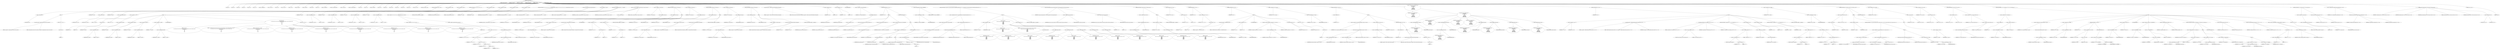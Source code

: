digraph hostapd_notif_assoc {  
"1000131" [label = "(METHOD,hostapd_notif_assoc)" ]
"1000132" [label = "(PARAM,hostapd_data *hapd)" ]
"1000133" [label = "(PARAM,const u8 *addr)" ]
"1000134" [label = "(PARAM,const u8 *req_ies)" ]
"1000135" [label = "(PARAM,size_t req_ies_len)" ]
"1000136" [label = "(PARAM,int reassoc)" ]
"1000137" [label = "(BLOCK,,)" ]
"1000138" [label = "(LOCAL,v5: int)" ]
"1000139" [label = "(LOCAL,v6: int)" ]
"1000140" [label = "(LOCAL,v8: int)" ]
"1000141" [label = "(LOCAL,v9: int)" ]
"1000142" [label = "(LOCAL,v10: int)" ]
"1000143" [label = "(LOCAL,v11: int)" ]
"1000144" [label = "(LOCAL,v12: hostapd_data *)" ]
"1000145" [label = "(LOCAL,v13: const u8 *)" ]
"1000146" [label = "(LOCAL,v14: int)" ]
"1000147" [label = "(LOCAL,v16: const u8 *)" ]
"1000148" [label = "(LOCAL,v17: size_t)" ]
"1000149" [label = "(LOCAL,v18: sta_info *)" ]
"1000150" [label = "(LOCAL,v19: sta_info *)" ]
"1000151" [label = "(LOCAL,v20: bool)" ]
"1000152" [label = "(LOCAL,v21: int)" ]
"1000153" [label = "(LOCAL,v22: unsigned int)" ]
"1000154" [label = "(LOCAL,v23: wpa_state_machine *)" ]
"1000155" [label = "(LOCAL,v24: wpa_event)" ]
"1000156" [label = "(LOCAL,v25: wpa_state_machine *)" ]
"1000157" [label = "(LOCAL,v26: int)" ]
"1000158" [label = "(LOCAL,v27: int)" ]
"1000159" [label = "(LOCAL,v28: _DWORD *)" ]
"1000160" [label = "(LOCAL,v29: u32)" ]
"1000161" [label = "(LOCAL,v30: int)" ]
"1000162" [label = "(LOCAL,v31: bool)" ]
"1000163" [label = "(LOCAL,v32: int)" ]
"1000164" [label = "(LOCAL,v33: u32)" ]
"1000165" [label = "(LOCAL,v34: u8 *)" ]
"1000166" [label = "(LOCAL,eid: u8 [ 1064 ])" ]
"1000167" [label = "(LOCAL,elems: ieee802_11_elems)" ]
"1000168" [label = "(CONTROL_STRUCTURE,if ( !addr ),if ( !addr ))" ]
"1000169" [label = "(<operator>.logicalNot,!addr)" ]
"1000170" [label = "(IDENTIFIER,addr,!addr)" ]
"1000171" [label = "(BLOCK,,)" ]
"1000172" [label = "(wpa_printf,wpa_printf(2, \"hostapd_notif_assoc: Skip event with no address\"))" ]
"1000173" [label = "(LITERAL,2,wpa_printf(2, \"hostapd_notif_assoc: Skip event with no address\"))" ]
"1000174" [label = "(LITERAL,\"hostapd_notif_assoc: Skip event with no address\",wpa_printf(2, \"hostapd_notif_assoc: Skip event with no address\"))" ]
"1000175" [label = "(RETURN,return -1;,return -1;)" ]
"1000176" [label = "(<operator>.minus,-1)" ]
"1000177" [label = "(LITERAL,1,-1)" ]
"1000178" [label = "(<operator>.assignment,v5 = *addr)" ]
"1000179" [label = "(IDENTIFIER,v5,v5 = *addr)" ]
"1000180" [label = "(<operator>.indirection,*addr)" ]
"1000181" [label = "(IDENTIFIER,addr,v5 = *addr)" ]
"1000182" [label = "(<operator>.assignment,v6 = addr[1])" ]
"1000183" [label = "(IDENTIFIER,v6,v6 = addr[1])" ]
"1000184" [label = "(<operator>.indirectIndexAccess,addr[1])" ]
"1000185" [label = "(IDENTIFIER,addr,v6 = addr[1])" ]
"1000186" [label = "(LITERAL,1,v6 = addr[1])" ]
"1000187" [label = "(CONTROL_STRUCTURE,if ( (v5 & 1) != 0 ),if ( (v5 & 1) != 0 ))" ]
"1000188" [label = "(<operator>.notEquals,(v5 & 1) != 0)" ]
"1000189" [label = "(<operator>.and,v5 & 1)" ]
"1000190" [label = "(IDENTIFIER,v5,v5 & 1)" ]
"1000191" [label = "(LITERAL,1,v5 & 1)" ]
"1000192" [label = "(LITERAL,0,(v5 & 1) != 0)" ]
"1000193" [label = "(BLOCK,,)" ]
"1000194" [label = "(<operator>.assignment,v8 = addr[2])" ]
"1000195" [label = "(IDENTIFIER,v8,v8 = addr[2])" ]
"1000196" [label = "(<operator>.indirectIndexAccess,addr[2])" ]
"1000197" [label = "(IDENTIFIER,addr,v8 = addr[2])" ]
"1000198" [label = "(LITERAL,2,v8 = addr[2])" ]
"1000199" [label = "(<operator>.assignment,v9 = addr[3])" ]
"1000200" [label = "(IDENTIFIER,v9,v9 = addr[3])" ]
"1000201" [label = "(<operator>.indirectIndexAccess,addr[3])" ]
"1000202" [label = "(IDENTIFIER,addr,v9 = addr[3])" ]
"1000203" [label = "(LITERAL,3,v9 = addr[3])" ]
"1000204" [label = "(<operator>.assignment,v10 = addr[4])" ]
"1000205" [label = "(IDENTIFIER,v10,v10 = addr[4])" ]
"1000206" [label = "(<operator>.indirectIndexAccess,addr[4])" ]
"1000207" [label = "(IDENTIFIER,addr,v10 = addr[4])" ]
"1000208" [label = "(LITERAL,4,v10 = addr[4])" ]
"1000209" [label = "(<operator>.assignment,v11 = addr[5])" ]
"1000210" [label = "(IDENTIFIER,v11,v11 = addr[5])" ]
"1000211" [label = "(<operator>.indirectIndexAccess,addr[5])" ]
"1000212" [label = "(IDENTIFIER,addr,v11 = addr[5])" ]
"1000213" [label = "(LITERAL,5,v11 = addr[5])" ]
"1000214" [label = "(JUMP_TARGET,LABEL_9)" ]
"1000215" [label = "(wpa_printf,wpa_printf(\n      2,\n      \"%s: Invalid SA=%02x:%02x:%02x:%02x:%02x:%02x in received indication - ignore this indication silently\",\n      \"hostapd_notif_assoc\",\n      v5,\n      v6,\n      v8,\n      v9,\n      v10,\n      v11))" ]
"1000216" [label = "(LITERAL,2,wpa_printf(\n      2,\n      \"%s: Invalid SA=%02x:%02x:%02x:%02x:%02x:%02x in received indication - ignore this indication silently\",\n      \"hostapd_notif_assoc\",\n      v5,\n      v6,\n      v8,\n      v9,\n      v10,\n      v11))" ]
"1000217" [label = "(LITERAL,\"%s: Invalid SA=%02x:%02x:%02x:%02x:%02x:%02x in received indication - ignore this indication silently\",wpa_printf(\n      2,\n      \"%s: Invalid SA=%02x:%02x:%02x:%02x:%02x:%02x in received indication - ignore this indication silently\",\n      \"hostapd_notif_assoc\",\n      v5,\n      v6,\n      v8,\n      v9,\n      v10,\n      v11))" ]
"1000218" [label = "(LITERAL,\"hostapd_notif_assoc\",wpa_printf(\n      2,\n      \"%s: Invalid SA=%02x:%02x:%02x:%02x:%02x:%02x in received indication - ignore this indication silently\",\n      \"hostapd_notif_assoc\",\n      v5,\n      v6,\n      v8,\n      v9,\n      v10,\n      v11))" ]
"1000219" [label = "(IDENTIFIER,v5,wpa_printf(\n      2,\n      \"%s: Invalid SA=%02x:%02x:%02x:%02x:%02x:%02x in received indication - ignore this indication silently\",\n      \"hostapd_notif_assoc\",\n      v5,\n      v6,\n      v8,\n      v9,\n      v10,\n      v11))" ]
"1000220" [label = "(IDENTIFIER,v6,wpa_printf(\n      2,\n      \"%s: Invalid SA=%02x:%02x:%02x:%02x:%02x:%02x in received indication - ignore this indication silently\",\n      \"hostapd_notif_assoc\",\n      v5,\n      v6,\n      v8,\n      v9,\n      v10,\n      v11))" ]
"1000221" [label = "(IDENTIFIER,v8,wpa_printf(\n      2,\n      \"%s: Invalid SA=%02x:%02x:%02x:%02x:%02x:%02x in received indication - ignore this indication silently\",\n      \"hostapd_notif_assoc\",\n      v5,\n      v6,\n      v8,\n      v9,\n      v10,\n      v11))" ]
"1000222" [label = "(IDENTIFIER,v9,wpa_printf(\n      2,\n      \"%s: Invalid SA=%02x:%02x:%02x:%02x:%02x:%02x in received indication - ignore this indication silently\",\n      \"hostapd_notif_assoc\",\n      v5,\n      v6,\n      v8,\n      v9,\n      v10,\n      v11))" ]
"1000223" [label = "(IDENTIFIER,v10,wpa_printf(\n      2,\n      \"%s: Invalid SA=%02x:%02x:%02x:%02x:%02x:%02x in received indication - ignore this indication silently\",\n      \"hostapd_notif_assoc\",\n      v5,\n      v6,\n      v8,\n      v9,\n      v10,\n      v11))" ]
"1000224" [label = "(IDENTIFIER,v11,wpa_printf(\n      2,\n      \"%s: Invalid SA=%02x:%02x:%02x:%02x:%02x:%02x in received indication - ignore this indication silently\",\n      \"hostapd_notif_assoc\",\n      v5,\n      v6,\n      v8,\n      v9,\n      v10,\n      v11))" ]
"1000225" [label = "(RETURN,return 0;,return 0;)" ]
"1000226" [label = "(LITERAL,0,return 0;)" ]
"1000227" [label = "(<operator>.assignment,v8 = addr[2])" ]
"1000228" [label = "(IDENTIFIER,v8,v8 = addr[2])" ]
"1000229" [label = "(<operator>.indirectIndexAccess,addr[2])" ]
"1000230" [label = "(IDENTIFIER,addr,v8 = addr[2])" ]
"1000231" [label = "(LITERAL,2,v8 = addr[2])" ]
"1000232" [label = "(<operator>.assignment,v9 = addr[3])" ]
"1000233" [label = "(IDENTIFIER,v9,v9 = addr[3])" ]
"1000234" [label = "(<operator>.indirectIndexAccess,addr[3])" ]
"1000235" [label = "(IDENTIFIER,addr,v9 = addr[3])" ]
"1000236" [label = "(LITERAL,3,v9 = addr[3])" ]
"1000237" [label = "(<operator>.assignment,v10 = addr[4])" ]
"1000238" [label = "(IDENTIFIER,v10,v10 = addr[4])" ]
"1000239" [label = "(<operator>.indirectIndexAccess,addr[4])" ]
"1000240" [label = "(IDENTIFIER,addr,v10 = addr[4])" ]
"1000241" [label = "(LITERAL,4,v10 = addr[4])" ]
"1000242" [label = "(<operator>.assignment,v11 = addr[5])" ]
"1000243" [label = "(IDENTIFIER,v11,v11 = addr[5])" ]
"1000244" [label = "(<operator>.indirectIndexAccess,addr[5])" ]
"1000245" [label = "(IDENTIFIER,addr,v11 = addr[5])" ]
"1000246" [label = "(LITERAL,5,v11 = addr[5])" ]
"1000247" [label = "(CONTROL_STRUCTURE,if ( !(v6 | v5 | v8 | v9 | v10 | v11) || !memcmp(addr, hapd->own_addr, 6u) ),if ( !(v6 | v5 | v8 | v9 | v10 | v11) || !memcmp(addr, hapd->own_addr, 6u) ))" ]
"1000248" [label = "(<operator>.logicalOr,!(v6 | v5 | v8 | v9 | v10 | v11) || !memcmp(addr, hapd->own_addr, 6u))" ]
"1000249" [label = "(<operator>.logicalNot,!(v6 | v5 | v8 | v9 | v10 | v11))" ]
"1000250" [label = "(<operator>.or,v6 | v5 | v8 | v9 | v10 | v11)" ]
"1000251" [label = "(IDENTIFIER,v6,v6 | v5 | v8 | v9 | v10 | v11)" ]
"1000252" [label = "(<operator>.or,v5 | v8 | v9 | v10 | v11)" ]
"1000253" [label = "(IDENTIFIER,v5,v5 | v8 | v9 | v10 | v11)" ]
"1000254" [label = "(<operator>.or,v8 | v9 | v10 | v11)" ]
"1000255" [label = "(IDENTIFIER,v8,v8 | v9 | v10 | v11)" ]
"1000256" [label = "(<operator>.or,v9 | v10 | v11)" ]
"1000257" [label = "(IDENTIFIER,v9,v9 | v10 | v11)" ]
"1000258" [label = "(<operator>.or,v10 | v11)" ]
"1000259" [label = "(IDENTIFIER,v10,v10 | v11)" ]
"1000260" [label = "(IDENTIFIER,v11,v10 | v11)" ]
"1000261" [label = "(<operator>.logicalNot,!memcmp(addr, hapd->own_addr, 6u))" ]
"1000262" [label = "(memcmp,memcmp(addr, hapd->own_addr, 6u))" ]
"1000263" [label = "(IDENTIFIER,addr,memcmp(addr, hapd->own_addr, 6u))" ]
"1000264" [label = "(<operator>.indirectFieldAccess,hapd->own_addr)" ]
"1000265" [label = "(IDENTIFIER,hapd,memcmp(addr, hapd->own_addr, 6u))" ]
"1000266" [label = "(FIELD_IDENTIFIER,own_addr,own_addr)" ]
"1000267" [label = "(LITERAL,6u,memcmp(addr, hapd->own_addr, 6u))" ]
"1000268" [label = "(CONTROL_STRUCTURE,goto LABEL_9;,goto LABEL_9;)" ]
"1000269" [label = "(random_add_randomness,random_add_randomness(addr, 6u))" ]
"1000270" [label = "(IDENTIFIER,addr,random_add_randomness(addr, 6u))" ]
"1000271" [label = "(LITERAL,6u,random_add_randomness(addr, 6u))" ]
"1000272" [label = "(<operator>.assignment,v12 = hapd)" ]
"1000273" [label = "(IDENTIFIER,v12,v12 = hapd)" ]
"1000274" [label = "(IDENTIFIER,hapd,v12 = hapd)" ]
"1000275" [label = "(hostapd_logger,hostapd_logger(hapd, addr, 1u, 2, \"associated\"))" ]
"1000276" [label = "(IDENTIFIER,hapd,hostapd_logger(hapd, addr, 1u, 2, \"associated\"))" ]
"1000277" [label = "(IDENTIFIER,addr,hostapd_logger(hapd, addr, 1u, 2, \"associated\"))" ]
"1000278" [label = "(LITERAL,1u,hostapd_logger(hapd, addr, 1u, 2, \"associated\"))" ]
"1000279" [label = "(LITERAL,2,hostapd_logger(hapd, addr, 1u, 2, \"associated\"))" ]
"1000280" [label = "(LITERAL,\"associated\",hostapd_logger(hapd, addr, 1u, 2, \"associated\"))" ]
"1000281" [label = "(ieee802_11_parse_elems,ieee802_11_parse_elems(req_ies, req_ies_len, &elems, 0))" ]
"1000282" [label = "(IDENTIFIER,req_ies,ieee802_11_parse_elems(req_ies, req_ies_len, &elems, 0))" ]
"1000283" [label = "(IDENTIFIER,req_ies_len,ieee802_11_parse_elems(req_ies, req_ies_len, &elems, 0))" ]
"1000284" [label = "(<operator>.addressOf,&elems)" ]
"1000285" [label = "(IDENTIFIER,elems,ieee802_11_parse_elems(req_ies, req_ies_len, &elems, 0))" ]
"1000286" [label = "(LITERAL,0,ieee802_11_parse_elems(req_ies, req_ies_len, &elems, 0))" ]
"1000287" [label = "(<operator>.assignment,v13 = elems.wps_ie)" ]
"1000288" [label = "(IDENTIFIER,v13,v13 = elems.wps_ie)" ]
"1000289" [label = "(<operator>.fieldAccess,elems.wps_ie)" ]
"1000290" [label = "(IDENTIFIER,elems,v13 = elems.wps_ie)" ]
"1000291" [label = "(FIELD_IDENTIFIER,wps_ie,wps_ie)" ]
"1000292" [label = "(CONTROL_STRUCTURE,if ( elems.wps_ie ),if ( elems.wps_ie ))" ]
"1000293" [label = "(<operator>.fieldAccess,elems.wps_ie)" ]
"1000294" [label = "(IDENTIFIER,elems,if ( elems.wps_ie ))" ]
"1000295" [label = "(FIELD_IDENTIFIER,wps_ie,wps_ie)" ]
"1000296" [label = "(BLOCK,,)" ]
"1000297" [label = "(<operator>.assignment,v14 = elems.wps_ie_len)" ]
"1000298" [label = "(IDENTIFIER,v14,v14 = elems.wps_ie_len)" ]
"1000299" [label = "(<operator>.fieldAccess,elems.wps_ie_len)" ]
"1000300" [label = "(IDENTIFIER,elems,v14 = elems.wps_ie_len)" ]
"1000301" [label = "(FIELD_IDENTIFIER,wps_ie_len,wps_ie_len)" ]
"1000302" [label = "(wpa_printf,wpa_printf(2, \"STA included WPS IE in (Re)AssocReq\"))" ]
"1000303" [label = "(LITERAL,2,wpa_printf(2, \"STA included WPS IE in (Re)AssocReq\"))" ]
"1000304" [label = "(LITERAL,\"STA included WPS IE in (Re)AssocReq\",wpa_printf(2, \"STA included WPS IE in (Re)AssocReq\"))" ]
"1000305" [label = "(JUMP_TARGET,LABEL_14)" ]
"1000306" [label = "(<operator>.assignment,v16 = v13 - 2)" ]
"1000307" [label = "(IDENTIFIER,v16,v16 = v13 - 2)" ]
"1000308" [label = "(<operator>.subtraction,v13 - 2)" ]
"1000309" [label = "(IDENTIFIER,v13,v13 - 2)" ]
"1000310" [label = "(LITERAL,2,v13 - 2)" ]
"1000311" [label = "(<operator>.assignment,v17 = v14 + 2)" ]
"1000312" [label = "(IDENTIFIER,v17,v17 = v14 + 2)" ]
"1000313" [label = "(<operator>.addition,v14 + 2)" ]
"1000314" [label = "(IDENTIFIER,v14,v14 + 2)" ]
"1000315" [label = "(LITERAL,2,v14 + 2)" ]
"1000316" [label = "(CONTROL_STRUCTURE,goto LABEL_15;,goto LABEL_15;)" ]
"1000317" [label = "(<operator>.assignment,v13 = elems.rsn_ie)" ]
"1000318" [label = "(IDENTIFIER,v13,v13 = elems.rsn_ie)" ]
"1000319" [label = "(<operator>.fieldAccess,elems.rsn_ie)" ]
"1000320" [label = "(IDENTIFIER,elems,v13 = elems.rsn_ie)" ]
"1000321" [label = "(FIELD_IDENTIFIER,rsn_ie,rsn_ie)" ]
"1000322" [label = "(CONTROL_STRUCTURE,if ( elems.rsn_ie ),if ( elems.rsn_ie ))" ]
"1000323" [label = "(<operator>.fieldAccess,elems.rsn_ie)" ]
"1000324" [label = "(IDENTIFIER,elems,if ( elems.rsn_ie ))" ]
"1000325" [label = "(FIELD_IDENTIFIER,rsn_ie,rsn_ie)" ]
"1000326" [label = "(BLOCK,,)" ]
"1000327" [label = "(<operator>.assignment,v14 = elems.rsn_ie_len)" ]
"1000328" [label = "(IDENTIFIER,v14,v14 = elems.rsn_ie_len)" ]
"1000329" [label = "(<operator>.fieldAccess,elems.rsn_ie_len)" ]
"1000330" [label = "(IDENTIFIER,elems,v14 = elems.rsn_ie_len)" ]
"1000331" [label = "(FIELD_IDENTIFIER,rsn_ie_len,rsn_ie_len)" ]
"1000332" [label = "(wpa_printf,wpa_printf(2, \"STA included RSN IE in (Re)AssocReq\"))" ]
"1000333" [label = "(LITERAL,2,wpa_printf(2, \"STA included RSN IE in (Re)AssocReq\"))" ]
"1000334" [label = "(LITERAL,\"STA included RSN IE in (Re)AssocReq\",wpa_printf(2, \"STA included RSN IE in (Re)AssocReq\"))" ]
"1000335" [label = "(CONTROL_STRUCTURE,goto LABEL_14;,goto LABEL_14;)" ]
"1000336" [label = "(<operator>.assignment,v13 = elems.wpa_ie)" ]
"1000337" [label = "(IDENTIFIER,v13,v13 = elems.wpa_ie)" ]
"1000338" [label = "(<operator>.fieldAccess,elems.wpa_ie)" ]
"1000339" [label = "(IDENTIFIER,elems,v13 = elems.wpa_ie)" ]
"1000340" [label = "(FIELD_IDENTIFIER,wpa_ie,wpa_ie)" ]
"1000341" [label = "(CONTROL_STRUCTURE,if ( elems.wpa_ie ),if ( elems.wpa_ie ))" ]
"1000342" [label = "(<operator>.fieldAccess,elems.wpa_ie)" ]
"1000343" [label = "(IDENTIFIER,elems,if ( elems.wpa_ie ))" ]
"1000344" [label = "(FIELD_IDENTIFIER,wpa_ie,wpa_ie)" ]
"1000345" [label = "(BLOCK,,)" ]
"1000346" [label = "(<operator>.assignment,v14 = elems.wpa_ie_len)" ]
"1000347" [label = "(IDENTIFIER,v14,v14 = elems.wpa_ie_len)" ]
"1000348" [label = "(<operator>.fieldAccess,elems.wpa_ie_len)" ]
"1000349" [label = "(IDENTIFIER,elems,v14 = elems.wpa_ie_len)" ]
"1000350" [label = "(FIELD_IDENTIFIER,wpa_ie_len,wpa_ie_len)" ]
"1000351" [label = "(wpa_printf,wpa_printf(2, \"STA included WPA IE in (Re)AssocReq\"))" ]
"1000352" [label = "(LITERAL,2,wpa_printf(2, \"STA included WPA IE in (Re)AssocReq\"))" ]
"1000353" [label = "(LITERAL,\"STA included WPA IE in (Re)AssocReq\",wpa_printf(2, \"STA included WPA IE in (Re)AssocReq\"))" ]
"1000354" [label = "(CONTROL_STRUCTURE,goto LABEL_14;,goto LABEL_14;)" ]
"1000355" [label = "(wpa_printf,wpa_printf(2, \"STA did not include WPS/RSN/WPA IE in (Re)AssocReq\"))" ]
"1000356" [label = "(LITERAL,2,wpa_printf(2, \"STA did not include WPS/RSN/WPA IE in (Re)AssocReq\"))" ]
"1000357" [label = "(LITERAL,\"STA did not include WPS/RSN/WPA IE in (Re)AssocReq\",wpa_printf(2, \"STA did not include WPS/RSN/WPA IE in (Re)AssocReq\"))" ]
"1000358" [label = "(<operator>.assignment,v16 = 0)" ]
"1000359" [label = "(IDENTIFIER,v16,v16 = 0)" ]
"1000360" [label = "(LITERAL,0,v16 = 0)" ]
"1000361" [label = "(<operator>.assignment,v17 = 0)" ]
"1000362" [label = "(IDENTIFIER,v17,v17 = 0)" ]
"1000363" [label = "(LITERAL,0,v17 = 0)" ]
"1000364" [label = "(JUMP_TARGET,LABEL_15)" ]
"1000365" [label = "(<operator>.assignment,v18 = ap_get_sta(hapd, addr))" ]
"1000366" [label = "(IDENTIFIER,v18,v18 = ap_get_sta(hapd, addr))" ]
"1000367" [label = "(ap_get_sta,ap_get_sta(hapd, addr))" ]
"1000368" [label = "(IDENTIFIER,hapd,ap_get_sta(hapd, addr))" ]
"1000369" [label = "(IDENTIFIER,addr,ap_get_sta(hapd, addr))" ]
"1000370" [label = "(CONTROL_STRUCTURE,if ( v18 ),if ( v18 ))" ]
"1000371" [label = "(IDENTIFIER,v18,if ( v18 ))" ]
"1000372" [label = "(BLOCK,,)" ]
"1000373" [label = "(<operator>.assignment,v19 = v18)" ]
"1000374" [label = "(IDENTIFIER,v19,v19 = v18)" ]
"1000375" [label = "(IDENTIFIER,v18,v19 = v18)" ]
"1000376" [label = "(ap_sta_no_session_timeout,ap_sta_no_session_timeout(hapd, v18))" ]
"1000377" [label = "(IDENTIFIER,hapd,ap_sta_no_session_timeout(hapd, v18))" ]
"1000378" [label = "(IDENTIFIER,v18,ap_sta_no_session_timeout(hapd, v18))" ]
"1000379" [label = "(accounting_sta_stop,accounting_sta_stop(hapd, v19))" ]
"1000380" [label = "(IDENTIFIER,hapd,accounting_sta_stop(hapd, v19))" ]
"1000381" [label = "(IDENTIFIER,v19,accounting_sta_stop(hapd, v19))" ]
"1000382" [label = "(<operator>.assignment,v19->timeout_next = STA_NULLFUNC)" ]
"1000383" [label = "(<operator>.indirectFieldAccess,v19->timeout_next)" ]
"1000384" [label = "(IDENTIFIER,v19,v19->timeout_next = STA_NULLFUNC)" ]
"1000385" [label = "(FIELD_IDENTIFIER,timeout_next,timeout_next)" ]
"1000386" [label = "(IDENTIFIER,STA_NULLFUNC,v19->timeout_next = STA_NULLFUNC)" ]
"1000387" [label = "(CONTROL_STRUCTURE,else,else)" ]
"1000388" [label = "(BLOCK,,)" ]
"1000389" [label = "(<operator>.assignment,v19 = ap_sta_add(hapd, addr))" ]
"1000390" [label = "(IDENTIFIER,v19,v19 = ap_sta_add(hapd, addr))" ]
"1000391" [label = "(ap_sta_add,ap_sta_add(hapd, addr))" ]
"1000392" [label = "(IDENTIFIER,hapd,ap_sta_add(hapd, addr))" ]
"1000393" [label = "(IDENTIFIER,addr,ap_sta_add(hapd, addr))" ]
"1000394" [label = "(CONTROL_STRUCTURE,if ( !v19 ),if ( !v19 ))" ]
"1000395" [label = "(<operator>.logicalNot,!v19)" ]
"1000396" [label = "(IDENTIFIER,v19,!v19)" ]
"1000397" [label = "(BLOCK,,)" ]
"1000398" [label = "(hostapd_drv_sta_disassoc,hostapd_drv_sta_disassoc(hapd, addr, 5))" ]
"1000399" [label = "(IDENTIFIER,hapd,hostapd_drv_sta_disassoc(hapd, addr, 5))" ]
"1000400" [label = "(IDENTIFIER,addr,hostapd_drv_sta_disassoc(hapd, addr, 5))" ]
"1000401" [label = "(LITERAL,5,hostapd_drv_sta_disassoc(hapd, addr, 5))" ]
"1000402" [label = "(RETURN,return -1;,return -1;)" ]
"1000403" [label = "(<operator>.minus,-1)" ]
"1000404" [label = "(LITERAL,1,-1)" ]
"1000405" [label = "(<operators>.assignmentAnd,v19->flags &= 0xFFFECFFF)" ]
"1000406" [label = "(<operator>.indirectFieldAccess,v19->flags)" ]
"1000407" [label = "(IDENTIFIER,v19,v19->flags &= 0xFFFECFFF)" ]
"1000408" [label = "(FIELD_IDENTIFIER,flags,flags)" ]
"1000409" [label = "(LITERAL,0xFFFECFFF,v19->flags &= 0xFFFECFFF)" ]
"1000410" [label = "(CONTROL_STRUCTURE,if ( !hapd->iface->drv_max_acl_mac_addrs && hostapd_check_acl(hapd, addr, 0) != 1 ),if ( !hapd->iface->drv_max_acl_mac_addrs && hostapd_check_acl(hapd, addr, 0) != 1 ))" ]
"1000411" [label = "(<operator>.logicalAnd,!hapd->iface->drv_max_acl_mac_addrs && hostapd_check_acl(hapd, addr, 0) != 1)" ]
"1000412" [label = "(<operator>.logicalNot,!hapd->iface->drv_max_acl_mac_addrs)" ]
"1000413" [label = "(<operator>.indirectFieldAccess,hapd->iface->drv_max_acl_mac_addrs)" ]
"1000414" [label = "(<operator>.indirectFieldAccess,hapd->iface)" ]
"1000415" [label = "(IDENTIFIER,hapd,!hapd->iface->drv_max_acl_mac_addrs)" ]
"1000416" [label = "(FIELD_IDENTIFIER,iface,iface)" ]
"1000417" [label = "(FIELD_IDENTIFIER,drv_max_acl_mac_addrs,drv_max_acl_mac_addrs)" ]
"1000418" [label = "(<operator>.notEquals,hostapd_check_acl(hapd, addr, 0) != 1)" ]
"1000419" [label = "(hostapd_check_acl,hostapd_check_acl(hapd, addr, 0))" ]
"1000420" [label = "(IDENTIFIER,hapd,hostapd_check_acl(hapd, addr, 0))" ]
"1000421" [label = "(IDENTIFIER,addr,hostapd_check_acl(hapd, addr, 0))" ]
"1000422" [label = "(LITERAL,0,hostapd_check_acl(hapd, addr, 0))" ]
"1000423" [label = "(LITERAL,1,hostapd_check_acl(hapd, addr, 0) != 1)" ]
"1000424" [label = "(BLOCK,,)" ]
"1000425" [label = "(<operator>.assignment,v12 = hapd)" ]
"1000426" [label = "(IDENTIFIER,v12,v12 = hapd)" ]
"1000427" [label = "(IDENTIFIER,hapd,v12 = hapd)" ]
"1000428" [label = "(wpa_printf,wpa_printf(\n      3,\n      \"STA %02x:%02x:%02x:%02x:%02x:%02x not allowed to connect\",\n      *addr,\n      addr[1],\n      addr[2],\n      addr[3],\n      addr[4],\n      addr[5]))" ]
"1000429" [label = "(LITERAL,3,wpa_printf(\n      3,\n      \"STA %02x:%02x:%02x:%02x:%02x:%02x not allowed to connect\",\n      *addr,\n      addr[1],\n      addr[2],\n      addr[3],\n      addr[4],\n      addr[5]))" ]
"1000430" [label = "(LITERAL,\"STA %02x:%02x:%02x:%02x:%02x:%02x not allowed to connect\",wpa_printf(\n      3,\n      \"STA %02x:%02x:%02x:%02x:%02x:%02x not allowed to connect\",\n      *addr,\n      addr[1],\n      addr[2],\n      addr[3],\n      addr[4],\n      addr[5]))" ]
"1000431" [label = "(<operator>.indirection,*addr)" ]
"1000432" [label = "(IDENTIFIER,addr,wpa_printf(\n      3,\n      \"STA %02x:%02x:%02x:%02x:%02x:%02x not allowed to connect\",\n      *addr,\n      addr[1],\n      addr[2],\n      addr[3],\n      addr[4],\n      addr[5]))" ]
"1000433" [label = "(<operator>.indirectIndexAccess,addr[1])" ]
"1000434" [label = "(IDENTIFIER,addr,wpa_printf(\n      3,\n      \"STA %02x:%02x:%02x:%02x:%02x:%02x not allowed to connect\",\n      *addr,\n      addr[1],\n      addr[2],\n      addr[3],\n      addr[4],\n      addr[5]))" ]
"1000435" [label = "(LITERAL,1,wpa_printf(\n      3,\n      \"STA %02x:%02x:%02x:%02x:%02x:%02x not allowed to connect\",\n      *addr,\n      addr[1],\n      addr[2],\n      addr[3],\n      addr[4],\n      addr[5]))" ]
"1000436" [label = "(<operator>.indirectIndexAccess,addr[2])" ]
"1000437" [label = "(IDENTIFIER,addr,wpa_printf(\n      3,\n      \"STA %02x:%02x:%02x:%02x:%02x:%02x not allowed to connect\",\n      *addr,\n      addr[1],\n      addr[2],\n      addr[3],\n      addr[4],\n      addr[5]))" ]
"1000438" [label = "(LITERAL,2,wpa_printf(\n      3,\n      \"STA %02x:%02x:%02x:%02x:%02x:%02x not allowed to connect\",\n      *addr,\n      addr[1],\n      addr[2],\n      addr[3],\n      addr[4],\n      addr[5]))" ]
"1000439" [label = "(<operator>.indirectIndexAccess,addr[3])" ]
"1000440" [label = "(IDENTIFIER,addr,wpa_printf(\n      3,\n      \"STA %02x:%02x:%02x:%02x:%02x:%02x not allowed to connect\",\n      *addr,\n      addr[1],\n      addr[2],\n      addr[3],\n      addr[4],\n      addr[5]))" ]
"1000441" [label = "(LITERAL,3,wpa_printf(\n      3,\n      \"STA %02x:%02x:%02x:%02x:%02x:%02x not allowed to connect\",\n      *addr,\n      addr[1],\n      addr[2],\n      addr[3],\n      addr[4],\n      addr[5]))" ]
"1000442" [label = "(<operator>.indirectIndexAccess,addr[4])" ]
"1000443" [label = "(IDENTIFIER,addr,wpa_printf(\n      3,\n      \"STA %02x:%02x:%02x:%02x:%02x:%02x not allowed to connect\",\n      *addr,\n      addr[1],\n      addr[2],\n      addr[3],\n      addr[4],\n      addr[5]))" ]
"1000444" [label = "(LITERAL,4,wpa_printf(\n      3,\n      \"STA %02x:%02x:%02x:%02x:%02x:%02x not allowed to connect\",\n      *addr,\n      addr[1],\n      addr[2],\n      addr[3],\n      addr[4],\n      addr[5]))" ]
"1000445" [label = "(<operator>.indirectIndexAccess,addr[5])" ]
"1000446" [label = "(IDENTIFIER,addr,wpa_printf(\n      3,\n      \"STA %02x:%02x:%02x:%02x:%02x:%02x not allowed to connect\",\n      *addr,\n      addr[1],\n      addr[2],\n      addr[3],\n      addr[4],\n      addr[5]))" ]
"1000447" [label = "(LITERAL,5,wpa_printf(\n      3,\n      \"STA %02x:%02x:%02x:%02x:%02x:%02x not allowed to connect\",\n      *addr,\n      addr[1],\n      addr[2],\n      addr[3],\n      addr[4],\n      addr[5]))" ]
"1000448" [label = "(<operator>.assignment,v21 = 1)" ]
"1000449" [label = "(IDENTIFIER,v21,v21 = 1)" ]
"1000450" [label = "(LITERAL,1,v21 = 1)" ]
"1000451" [label = "(CONTROL_STRUCTURE,goto LABEL_41;,goto LABEL_41;)" ]
"1000452" [label = "(ap_copy_sta_supp_op_classes,ap_copy_sta_supp_op_classes(v19, elems.supp_op_classes, elems.supp_op_classes_len))" ]
"1000453" [label = "(IDENTIFIER,v19,ap_copy_sta_supp_op_classes(v19, elems.supp_op_classes, elems.supp_op_classes_len))" ]
"1000454" [label = "(<operator>.fieldAccess,elems.supp_op_classes)" ]
"1000455" [label = "(IDENTIFIER,elems,ap_copy_sta_supp_op_classes(v19, elems.supp_op_classes, elems.supp_op_classes_len))" ]
"1000456" [label = "(FIELD_IDENTIFIER,supp_op_classes,supp_op_classes)" ]
"1000457" [label = "(<operator>.fieldAccess,elems.supp_op_classes_len)" ]
"1000458" [label = "(IDENTIFIER,elems,ap_copy_sta_supp_op_classes(v19, elems.supp_op_classes, elems.supp_op_classes_len))" ]
"1000459" [label = "(FIELD_IDENTIFIER,supp_op_classes_len,supp_op_classes_len)" ]
"1000460" [label = "(CONTROL_STRUCTURE,if ( !hapd->conf->wpa ),if ( !hapd->conf->wpa ))" ]
"1000461" [label = "(<operator>.logicalNot,!hapd->conf->wpa)" ]
"1000462" [label = "(<operator>.indirectFieldAccess,hapd->conf->wpa)" ]
"1000463" [label = "(<operator>.indirectFieldAccess,hapd->conf)" ]
"1000464" [label = "(IDENTIFIER,hapd,!hapd->conf->wpa)" ]
"1000465" [label = "(FIELD_IDENTIFIER,conf,conf)" ]
"1000466" [label = "(FIELD_IDENTIFIER,wpa,wpa)" ]
"1000467" [label = "(BLOCK,,)" ]
"1000468" [label = "(<operator>.assignment,v22 = v19->flags)" ]
"1000469" [label = "(IDENTIFIER,v22,v22 = v19->flags)" ]
"1000470" [label = "(<operator>.indirectFieldAccess,v19->flags)" ]
"1000471" [label = "(IDENTIFIER,v19,v22 = v19->flags)" ]
"1000472" [label = "(FIELD_IDENTIFIER,flags,flags)" ]
"1000473" [label = "(CONTROL_STRUCTURE,goto LABEL_27;,goto LABEL_27;)" ]
"1000474" [label = "(<operator>.assignment,v20 = v16 == 0)" ]
"1000475" [label = "(IDENTIFIER,v20,v20 = v16 == 0)" ]
"1000476" [label = "(<operator>.equals,v16 == 0)" ]
"1000477" [label = "(IDENTIFIER,v16,v16 == 0)" ]
"1000478" [label = "(LITERAL,0,v16 == 0)" ]
"1000479" [label = "(CONTROL_STRUCTURE,if ( v16 ),if ( v16 ))" ]
"1000480" [label = "(IDENTIFIER,v16,if ( v16 ))" ]
"1000481" [label = "(<operator>.assignment,v20 = v17 == 0)" ]
"1000482" [label = "(IDENTIFIER,v20,v20 = v17 == 0)" ]
"1000483" [label = "(<operator>.equals,v17 == 0)" ]
"1000484" [label = "(IDENTIFIER,v17,v17 == 0)" ]
"1000485" [label = "(LITERAL,0,v17 == 0)" ]
"1000486" [label = "(CONTROL_STRUCTURE,if ( v20 ),if ( v20 ))" ]
"1000487" [label = "(IDENTIFIER,v20,if ( v20 ))" ]
"1000488" [label = "(BLOCK,,)" ]
"1000489" [label = "(wpa_printf,wpa_printf(2, \"No WPA/RSN IE from STA\"))" ]
"1000490" [label = "(LITERAL,2,wpa_printf(2, \"No WPA/RSN IE from STA\"))" ]
"1000491" [label = "(LITERAL,\"No WPA/RSN IE from STA\",wpa_printf(2, \"No WPA/RSN IE from STA\"))" ]
"1000492" [label = "(<operator>.assignment,v21 = 13)" ]
"1000493" [label = "(IDENTIFIER,v21,v21 = 13)" ]
"1000494" [label = "(LITERAL,13,v21 = 13)" ]
"1000495" [label = "(JUMP_TARGET,LABEL_41)" ]
"1000496" [label = "(hostapd_drv_sta_disassoc,hostapd_drv_sta_disassoc(v12, v19->addr, v21))" ]
"1000497" [label = "(IDENTIFIER,v12,hostapd_drv_sta_disassoc(v12, v19->addr, v21))" ]
"1000498" [label = "(<operator>.indirectFieldAccess,v19->addr)" ]
"1000499" [label = "(IDENTIFIER,v19,hostapd_drv_sta_disassoc(v12, v19->addr, v21))" ]
"1000500" [label = "(FIELD_IDENTIFIER,addr,addr)" ]
"1000501" [label = "(IDENTIFIER,v21,hostapd_drv_sta_disassoc(v12, v19->addr, v21))" ]
"1000502" [label = "(ap_free_sta,ap_free_sta(v12, v19))" ]
"1000503" [label = "(IDENTIFIER,v12,ap_free_sta(v12, v19))" ]
"1000504" [label = "(IDENTIFIER,v19,ap_free_sta(v12, v19))" ]
"1000505" [label = "(RETURN,return -1;,return -1;)" ]
"1000506" [label = "(<operator>.minus,-1)" ]
"1000507" [label = "(LITERAL,1,-1)" ]
"1000508" [label = "(<operator>.assignment,v25 = v19->wpa_sm)" ]
"1000509" [label = "(IDENTIFIER,v25,v25 = v19->wpa_sm)" ]
"1000510" [label = "(<operator>.indirectFieldAccess,v19->wpa_sm)" ]
"1000511" [label = "(IDENTIFIER,v19,v25 = v19->wpa_sm)" ]
"1000512" [label = "(FIELD_IDENTIFIER,wpa_sm,wpa_sm)" ]
"1000513" [label = "(CONTROL_STRUCTURE,if ( !v25 ),if ( !v25 ))" ]
"1000514" [label = "(<operator>.logicalNot,!v25)" ]
"1000515" [label = "(IDENTIFIER,v25,!v25)" ]
"1000516" [label = "(BLOCK,,)" ]
"1000517" [label = "(<operator>.assignment,v25 = wpa_auth_sta_init(hapd->wpa_auth, v19->addr, 0))" ]
"1000518" [label = "(IDENTIFIER,v25,v25 = wpa_auth_sta_init(hapd->wpa_auth, v19->addr, 0))" ]
"1000519" [label = "(wpa_auth_sta_init,wpa_auth_sta_init(hapd->wpa_auth, v19->addr, 0))" ]
"1000520" [label = "(<operator>.indirectFieldAccess,hapd->wpa_auth)" ]
"1000521" [label = "(IDENTIFIER,hapd,wpa_auth_sta_init(hapd->wpa_auth, v19->addr, 0))" ]
"1000522" [label = "(FIELD_IDENTIFIER,wpa_auth,wpa_auth)" ]
"1000523" [label = "(<operator>.indirectFieldAccess,v19->addr)" ]
"1000524" [label = "(IDENTIFIER,v19,wpa_auth_sta_init(hapd->wpa_auth, v19->addr, 0))" ]
"1000525" [label = "(FIELD_IDENTIFIER,addr,addr)" ]
"1000526" [label = "(LITERAL,0,wpa_auth_sta_init(hapd->wpa_auth, v19->addr, 0))" ]
"1000527" [label = "(<operator>.assignment,v19->wpa_sm = v25)" ]
"1000528" [label = "(<operator>.indirectFieldAccess,v19->wpa_sm)" ]
"1000529" [label = "(IDENTIFIER,v19,v19->wpa_sm = v25)" ]
"1000530" [label = "(FIELD_IDENTIFIER,wpa_sm,wpa_sm)" ]
"1000531" [label = "(IDENTIFIER,v25,v19->wpa_sm = v25)" ]
"1000532" [label = "(CONTROL_STRUCTURE,if ( !v25 ),if ( !v25 ))" ]
"1000533" [label = "(<operator>.logicalNot,!v25)" ]
"1000534" [label = "(IDENTIFIER,v25,!v25)" ]
"1000535" [label = "(BLOCK,,)" ]
"1000536" [label = "(wpa_printf,wpa_printf(5, \"Failed to initialize WPA state machine\"))" ]
"1000537" [label = "(LITERAL,5,wpa_printf(5, \"Failed to initialize WPA state machine\"))" ]
"1000538" [label = "(LITERAL,\"Failed to initialize WPA state machine\",wpa_printf(5, \"Failed to initialize WPA state machine\"))" ]
"1000539" [label = "(RETURN,return -1;,return -1;)" ]
"1000540" [label = "(<operator>.minus,-1)" ]
"1000541" [label = "(LITERAL,1,-1)" ]
"1000542" [label = "(<operator>.assignment,v26 = wpa_validate_wpa_ie(\n          hapd->wpa_auth,\n          v25,\n          hapd->iface->freq,\n          v16,\n          v17,\n          elems.mdie,\n          elems.mdie_len,\n          elems.owe_dh,\n          elems.owe_dh_len))" ]
"1000543" [label = "(IDENTIFIER,v26,v26 = wpa_validate_wpa_ie(\n          hapd->wpa_auth,\n          v25,\n          hapd->iface->freq,\n          v16,\n          v17,\n          elems.mdie,\n          elems.mdie_len,\n          elems.owe_dh,\n          elems.owe_dh_len))" ]
"1000544" [label = "(wpa_validate_wpa_ie,wpa_validate_wpa_ie(\n          hapd->wpa_auth,\n          v25,\n          hapd->iface->freq,\n          v16,\n          v17,\n          elems.mdie,\n          elems.mdie_len,\n          elems.owe_dh,\n          elems.owe_dh_len))" ]
"1000545" [label = "(<operator>.indirectFieldAccess,hapd->wpa_auth)" ]
"1000546" [label = "(IDENTIFIER,hapd,wpa_validate_wpa_ie(\n          hapd->wpa_auth,\n          v25,\n          hapd->iface->freq,\n          v16,\n          v17,\n          elems.mdie,\n          elems.mdie_len,\n          elems.owe_dh,\n          elems.owe_dh_len))" ]
"1000547" [label = "(FIELD_IDENTIFIER,wpa_auth,wpa_auth)" ]
"1000548" [label = "(IDENTIFIER,v25,wpa_validate_wpa_ie(\n          hapd->wpa_auth,\n          v25,\n          hapd->iface->freq,\n          v16,\n          v17,\n          elems.mdie,\n          elems.mdie_len,\n          elems.owe_dh,\n          elems.owe_dh_len))" ]
"1000549" [label = "(<operator>.indirectFieldAccess,hapd->iface->freq)" ]
"1000550" [label = "(<operator>.indirectFieldAccess,hapd->iface)" ]
"1000551" [label = "(IDENTIFIER,hapd,wpa_validate_wpa_ie(\n          hapd->wpa_auth,\n          v25,\n          hapd->iface->freq,\n          v16,\n          v17,\n          elems.mdie,\n          elems.mdie_len,\n          elems.owe_dh,\n          elems.owe_dh_len))" ]
"1000552" [label = "(FIELD_IDENTIFIER,iface,iface)" ]
"1000553" [label = "(FIELD_IDENTIFIER,freq,freq)" ]
"1000554" [label = "(IDENTIFIER,v16,wpa_validate_wpa_ie(\n          hapd->wpa_auth,\n          v25,\n          hapd->iface->freq,\n          v16,\n          v17,\n          elems.mdie,\n          elems.mdie_len,\n          elems.owe_dh,\n          elems.owe_dh_len))" ]
"1000555" [label = "(IDENTIFIER,v17,wpa_validate_wpa_ie(\n          hapd->wpa_auth,\n          v25,\n          hapd->iface->freq,\n          v16,\n          v17,\n          elems.mdie,\n          elems.mdie_len,\n          elems.owe_dh,\n          elems.owe_dh_len))" ]
"1000556" [label = "(<operator>.fieldAccess,elems.mdie)" ]
"1000557" [label = "(IDENTIFIER,elems,wpa_validate_wpa_ie(\n          hapd->wpa_auth,\n          v25,\n          hapd->iface->freq,\n          v16,\n          v17,\n          elems.mdie,\n          elems.mdie_len,\n          elems.owe_dh,\n          elems.owe_dh_len))" ]
"1000558" [label = "(FIELD_IDENTIFIER,mdie,mdie)" ]
"1000559" [label = "(<operator>.fieldAccess,elems.mdie_len)" ]
"1000560" [label = "(IDENTIFIER,elems,wpa_validate_wpa_ie(\n          hapd->wpa_auth,\n          v25,\n          hapd->iface->freq,\n          v16,\n          v17,\n          elems.mdie,\n          elems.mdie_len,\n          elems.owe_dh,\n          elems.owe_dh_len))" ]
"1000561" [label = "(FIELD_IDENTIFIER,mdie_len,mdie_len)" ]
"1000562" [label = "(<operator>.fieldAccess,elems.owe_dh)" ]
"1000563" [label = "(IDENTIFIER,elems,wpa_validate_wpa_ie(\n          hapd->wpa_auth,\n          v25,\n          hapd->iface->freq,\n          v16,\n          v17,\n          elems.mdie,\n          elems.mdie_len,\n          elems.owe_dh,\n          elems.owe_dh_len))" ]
"1000564" [label = "(FIELD_IDENTIFIER,owe_dh,owe_dh)" ]
"1000565" [label = "(<operator>.fieldAccess,elems.owe_dh_len)" ]
"1000566" [label = "(IDENTIFIER,elems,wpa_validate_wpa_ie(\n          hapd->wpa_auth,\n          v25,\n          hapd->iface->freq,\n          v16,\n          v17,\n          elems.mdie,\n          elems.mdie_len,\n          elems.owe_dh,\n          elems.owe_dh_len))" ]
"1000567" [label = "(FIELD_IDENTIFIER,owe_dh_len,owe_dh_len)" ]
"1000568" [label = "(CONTROL_STRUCTURE,if ( v26 ),if ( v26 ))" ]
"1000569" [label = "(IDENTIFIER,v26,if ( v26 ))" ]
"1000570" [label = "(BLOCK,,)" ]
"1000571" [label = "(<operator>.assignment,v27 = v26)" ]
"1000572" [label = "(IDENTIFIER,v27,v27 = v26)" ]
"1000573" [label = "(IDENTIFIER,v26,v27 = v26)" ]
"1000574" [label = "(wpa_printf,wpa_printf(2, \"WPA/RSN information element rejected? (res %u)\", v26))" ]
"1000575" [label = "(LITERAL,2,wpa_printf(2, \"WPA/RSN information element rejected? (res %u)\", v26))" ]
"1000576" [label = "(LITERAL,\"WPA/RSN information element rejected? (res %u)\",wpa_printf(2, \"WPA/RSN information element rejected? (res %u)\", v26))" ]
"1000577" [label = "(IDENTIFIER,v26,wpa_printf(2, \"WPA/RSN information element rejected? (res %u)\", v26))" ]
"1000578" [label = "(wpa_hexdump,wpa_hexdump(2, (const unsigned __int8 *)\"IE\", v16, v17))" ]
"1000579" [label = "(LITERAL,2,wpa_hexdump(2, (const unsigned __int8 *)\"IE\", v16, v17))" ]
"1000580" [label = "(<operator>.cast,(const unsigned __int8 *)\"IE\")" ]
"1000581" [label = "(UNKNOWN,const unsigned __int8 *,const unsigned __int8 *)" ]
"1000582" [label = "(LITERAL,\"IE\",(const unsigned __int8 *)\"IE\")" ]
"1000583" [label = "(IDENTIFIER,v16,wpa_hexdump(2, (const unsigned __int8 *)\"IE\", v16, v17))" ]
"1000584" [label = "(IDENTIFIER,v17,wpa_hexdump(2, (const unsigned __int8 *)\"IE\", v16, v17))" ]
"1000585" [label = "(CONTROL_STRUCTURE,if ( (unsigned int)(v27 - 2) < 7 ),if ( (unsigned int)(v27 - 2) < 7 ))" ]
"1000586" [label = "(<operator>.lessThan,(unsigned int)(v27 - 2) < 7)" ]
"1000587" [label = "(<operator>.cast,(unsigned int)(v27 - 2))" ]
"1000588" [label = "(UNKNOWN,unsigned int,unsigned int)" ]
"1000589" [label = "(<operator>.subtraction,v27 - 2)" ]
"1000590" [label = "(IDENTIFIER,v27,v27 - 2)" ]
"1000591" [label = "(LITERAL,2,v27 - 2)" ]
"1000592" [label = "(LITERAL,7,(unsigned int)(v27 - 2) < 7)" ]
"1000593" [label = "(<operator>.assignment,v28 = &unk_9D470)" ]
"1000594" [label = "(IDENTIFIER,v28,v28 = &unk_9D470)" ]
"1000595" [label = "(<operator>.addressOf,&unk_9D470)" ]
"1000596" [label = "(IDENTIFIER,unk_9D470,v28 = &unk_9D470)" ]
"1000597" [label = "(<operator>.assignment,v21 = 13)" ]
"1000598" [label = "(IDENTIFIER,v21,v21 = 13)" ]
"1000599" [label = "(LITERAL,13,v21 = 13)" ]
"1000600" [label = "(<operator>.assignment,v12 = hapd)" ]
"1000601" [label = "(IDENTIFIER,v12,v12 = hapd)" ]
"1000602" [label = "(IDENTIFIER,hapd,v12 = hapd)" ]
"1000603" [label = "(CONTROL_STRUCTURE,if ( (unsigned int)(v27 - 2) < 7 ),if ( (unsigned int)(v27 - 2) < 7 ))" ]
"1000604" [label = "(<operator>.lessThan,(unsigned int)(v27 - 2) < 7)" ]
"1000605" [label = "(<operator>.cast,(unsigned int)(v27 - 2))" ]
"1000606" [label = "(UNKNOWN,unsigned int,unsigned int)" ]
"1000607" [label = "(<operator>.subtraction,v27 - 2)" ]
"1000608" [label = "(IDENTIFIER,v27,v27 - 2)" ]
"1000609" [label = "(LITERAL,2,v27 - 2)" ]
"1000610" [label = "(LITERAL,7,(unsigned int)(v27 - 2) < 7)" ]
"1000611" [label = "(<operator>.assignment,v21 = v28[v27 - 2])" ]
"1000612" [label = "(IDENTIFIER,v21,v21 = v28[v27 - 2])" ]
"1000613" [label = "(<operator>.indirectIndexAccess,v28[v27 - 2])" ]
"1000614" [label = "(IDENTIFIER,v28,v21 = v28[v27 - 2])" ]
"1000615" [label = "(<operator>.subtraction,v27 - 2)" ]
"1000616" [label = "(IDENTIFIER,v27,v27 - 2)" ]
"1000617" [label = "(LITERAL,2,v27 - 2)" ]
"1000618" [label = "(CONTROL_STRUCTURE,goto LABEL_41;,goto LABEL_41;)" ]
"1000619" [label = "(<operator>.assignment,v29 = v19->flags)" ]
"1000620" [label = "(IDENTIFIER,v29,v29 = v19->flags)" ]
"1000621" [label = "(<operator>.indirectFieldAccess,v19->flags)" ]
"1000622" [label = "(IDENTIFIER,v19,v29 = v19->flags)" ]
"1000623" [label = "(FIELD_IDENTIFIER,flags,flags)" ]
"1000624" [label = "(CONTROL_STRUCTURE,if ( (v29 & 0x402) == 1026 ),if ( (v29 & 0x402) == 1026 ))" ]
"1000625" [label = "(<operator>.equals,(v29 & 0x402) == 1026)" ]
"1000626" [label = "(<operator>.and,v29 & 0x402)" ]
"1000627" [label = "(IDENTIFIER,v29,v29 & 0x402)" ]
"1000628" [label = "(LITERAL,0x402,v29 & 0x402)" ]
"1000629" [label = "(LITERAL,1026,(v29 & 0x402) == 1026)" ]
"1000630" [label = "(BLOCK,,)" ]
"1000631" [label = "(<operator>.assignment,v12 = hapd)" ]
"1000632" [label = "(IDENTIFIER,v12,v12 = hapd)" ]
"1000633" [label = "(IDENTIFIER,hapd,v12 = hapd)" ]
"1000634" [label = "(CONTROL_STRUCTURE,if ( !v19->sa_query_timed_out && v19->sa_query_count >= 1 ),if ( !v19->sa_query_timed_out && v19->sa_query_count >= 1 ))" ]
"1000635" [label = "(<operator>.logicalAnd,!v19->sa_query_timed_out && v19->sa_query_count >= 1)" ]
"1000636" [label = "(<operator>.logicalNot,!v19->sa_query_timed_out)" ]
"1000637" [label = "(<operator>.indirectFieldAccess,v19->sa_query_timed_out)" ]
"1000638" [label = "(IDENTIFIER,v19,!v19->sa_query_timed_out)" ]
"1000639" [label = "(FIELD_IDENTIFIER,sa_query_timed_out,sa_query_timed_out)" ]
"1000640" [label = "(<operator>.greaterEqualsThan,v19->sa_query_count >= 1)" ]
"1000641" [label = "(<operator>.indirectFieldAccess,v19->sa_query_count)" ]
"1000642" [label = "(IDENTIFIER,v19,v19->sa_query_count >= 1)" ]
"1000643" [label = "(FIELD_IDENTIFIER,sa_query_count,sa_query_count)" ]
"1000644" [label = "(LITERAL,1,v19->sa_query_count >= 1)" ]
"1000645" [label = "(BLOCK,,)" ]
"1000646" [label = "(ap_check_sa_query_timeout,ap_check_sa_query_timeout(hapd, v19))" ]
"1000647" [label = "(IDENTIFIER,hapd,ap_check_sa_query_timeout(hapd, v19))" ]
"1000648" [label = "(IDENTIFIER,v19,ap_check_sa_query_timeout(hapd, v19))" ]
"1000649" [label = "(<operator>.assignment,v29 = v19->flags)" ]
"1000650" [label = "(IDENTIFIER,v29,v29 = v19->flags)" ]
"1000651" [label = "(<operator>.indirectFieldAccess,v19->flags)" ]
"1000652" [label = "(IDENTIFIER,v19,v29 = v19->flags)" ]
"1000653" [label = "(FIELD_IDENTIFIER,flags,flags)" ]
"1000654" [label = "(CONTROL_STRUCTURE,else,else)" ]
"1000655" [label = "(BLOCK,,)" ]
"1000656" [label = "(<operator>.assignment,v12 = hapd)" ]
"1000657" [label = "(IDENTIFIER,v12,v12 = hapd)" ]
"1000658" [label = "(IDENTIFIER,hapd,v12 = hapd)" ]
"1000659" [label = "(<operator>.assignment,v30 = v29 & 0x402)" ]
"1000660" [label = "(IDENTIFIER,v30,v30 = v29 & 0x402)" ]
"1000661" [label = "(<operator>.and,v29 & 0x402)" ]
"1000662" [label = "(IDENTIFIER,v29,v29 & 0x402)" ]
"1000663" [label = "(LITERAL,0x402,v29 & 0x402)" ]
"1000664" [label = "(<operator>.assignment,v31 = v30 == 1026)" ]
"1000665" [label = "(IDENTIFIER,v31,v31 = v30 == 1026)" ]
"1000666" [label = "(<operator>.equals,v30 == 1026)" ]
"1000667" [label = "(IDENTIFIER,v30,v30 == 1026)" ]
"1000668" [label = "(LITERAL,1026,v30 == 1026)" ]
"1000669" [label = "(CONTROL_STRUCTURE,if ( v30 == 1026 ),if ( v30 == 1026 ))" ]
"1000670" [label = "(<operator>.equals,v30 == 1026)" ]
"1000671" [label = "(IDENTIFIER,v30,v30 == 1026)" ]
"1000672" [label = "(LITERAL,1026,v30 == 1026)" ]
"1000673" [label = "(<operator>.assignment,v31 = v19->sa_query_timed_out == 0)" ]
"1000674" [label = "(IDENTIFIER,v31,v31 = v19->sa_query_timed_out == 0)" ]
"1000675" [label = "(<operator>.equals,v19->sa_query_timed_out == 0)" ]
"1000676" [label = "(<operator>.indirectFieldAccess,v19->sa_query_timed_out)" ]
"1000677" [label = "(IDENTIFIER,v19,v19->sa_query_timed_out == 0)" ]
"1000678" [label = "(FIELD_IDENTIFIER,sa_query_timed_out,sa_query_timed_out)" ]
"1000679" [label = "(LITERAL,0,v19->sa_query_timed_out == 0)" ]
"1000680" [label = "(CONTROL_STRUCTURE,if ( !v31 || v19->auth_alg == 2 ),if ( !v31 || v19->auth_alg == 2 ))" ]
"1000681" [label = "(<operator>.logicalOr,!v31 || v19->auth_alg == 2)" ]
"1000682" [label = "(<operator>.logicalNot,!v31)" ]
"1000683" [label = "(IDENTIFIER,v31,!v31)" ]
"1000684" [label = "(<operator>.equals,v19->auth_alg == 2)" ]
"1000685" [label = "(<operator>.indirectFieldAccess,v19->auth_alg)" ]
"1000686" [label = "(IDENTIFIER,v19,v19->auth_alg == 2)" ]
"1000687" [label = "(FIELD_IDENTIFIER,auth_alg,auth_alg)" ]
"1000688" [label = "(LITERAL,2,v19->auth_alg == 2)" ]
"1000689" [label = "(BLOCK,,)" ]
"1000690" [label = "(<operator>.assignment,v32 = wpa_auth_uses_mfp(v19->wpa_sm))" ]
"1000691" [label = "(IDENTIFIER,v32,v32 = wpa_auth_uses_mfp(v19->wpa_sm))" ]
"1000692" [label = "(wpa_auth_uses_mfp,wpa_auth_uses_mfp(v19->wpa_sm))" ]
"1000693" [label = "(<operator>.indirectFieldAccess,v19->wpa_sm)" ]
"1000694" [label = "(IDENTIFIER,v19,wpa_auth_uses_mfp(v19->wpa_sm))" ]
"1000695" [label = "(FIELD_IDENTIFIER,wpa_sm,wpa_sm)" ]
"1000696" [label = "(<operator>.assignment,v33 = v19->flags)" ]
"1000697" [label = "(IDENTIFIER,v33,v33 = v19->flags)" ]
"1000698" [label = "(<operator>.indirectFieldAccess,v19->flags)" ]
"1000699" [label = "(IDENTIFIER,v19,v33 = v19->flags)" ]
"1000700" [label = "(FIELD_IDENTIFIER,flags,flags)" ]
"1000701" [label = "(CONTROL_STRUCTURE,if ( v32 ),if ( v32 ))" ]
"1000702" [label = "(IDENTIFIER,v32,if ( v32 ))" ]
"1000703" [label = "(<operator>.assignment,v22 = v33 | 0x400)" ]
"1000704" [label = "(IDENTIFIER,v22,v22 = v33 | 0x400)" ]
"1000705" [label = "(<operator>.or,v33 | 0x400)" ]
"1000706" [label = "(IDENTIFIER,v33,v33 | 0x400)" ]
"1000707" [label = "(LITERAL,0x400,v33 | 0x400)" ]
"1000708" [label = "(CONTROL_STRUCTURE,else,else)" ]
"1000709" [label = "(<operator>.assignment,v22 = v33 & 0xFFFFFBFF)" ]
"1000710" [label = "(IDENTIFIER,v22,v22 = v33 & 0xFFFFFBFF)" ]
"1000711" [label = "(<operator>.and,v33 & 0xFFFFFBFF)" ]
"1000712" [label = "(IDENTIFIER,v33,v33 & 0xFFFFFBFF)" ]
"1000713" [label = "(LITERAL,0xFFFFFBFF,v33 & 0xFFFFFBFF)" ]
"1000714" [label = "(<operator>.assignment,v19->flags = v22)" ]
"1000715" [label = "(<operator>.indirectFieldAccess,v19->flags)" ]
"1000716" [label = "(IDENTIFIER,v19,v19->flags = v22)" ]
"1000717" [label = "(FIELD_IDENTIFIER,flags,flags)" ]
"1000718" [label = "(IDENTIFIER,v22,v19->flags = v22)" ]
"1000719" [label = "(JUMP_TARGET,LABEL_27)" ]
"1000720" [label = "(<operator>.assignment,v19->flags = v22 & 0xFFF7FFFC | 3)" ]
"1000721" [label = "(<operator>.indirectFieldAccess,v19->flags)" ]
"1000722" [label = "(IDENTIFIER,v19,v19->flags = v22 & 0xFFF7FFFC | 3)" ]
"1000723" [label = "(FIELD_IDENTIFIER,flags,flags)" ]
"1000724" [label = "(<operator>.or,v22 & 0xFFF7FFFC | 3)" ]
"1000725" [label = "(<operator>.and,v22 & 0xFFF7FFFC)" ]
"1000726" [label = "(IDENTIFIER,v22,v22 & 0xFFF7FFFC)" ]
"1000727" [label = "(LITERAL,0xFFF7FFFC,v22 & 0xFFF7FFFC)" ]
"1000728" [label = "(LITERAL,3,v22 & 0xFFF7FFFC | 3)" ]
"1000729" [label = "(hostapd_set_sta_flags,hostapd_set_sta_flags(v12, v19))" ]
"1000730" [label = "(IDENTIFIER,v12,hostapd_set_sta_flags(v12, v19))" ]
"1000731" [label = "(IDENTIFIER,v19,hostapd_set_sta_flags(v12, v19))" ]
"1000732" [label = "(CONTROL_STRUCTURE,if ( reassoc && v19->auth_alg == 2 ),if ( reassoc && v19->auth_alg == 2 ))" ]
"1000733" [label = "(<operator>.logicalAnd,reassoc && v19->auth_alg == 2)" ]
"1000734" [label = "(IDENTIFIER,reassoc,reassoc && v19->auth_alg == 2)" ]
"1000735" [label = "(<operator>.equals,v19->auth_alg == 2)" ]
"1000736" [label = "(<operator>.indirectFieldAccess,v19->auth_alg)" ]
"1000737" [label = "(IDENTIFIER,v19,v19->auth_alg == 2)" ]
"1000738" [label = "(FIELD_IDENTIFIER,auth_alg,auth_alg)" ]
"1000739" [label = "(LITERAL,2,v19->auth_alg == 2)" ]
"1000740" [label = "(BLOCK,,)" ]
"1000741" [label = "(<operator>.assignment,v23 = v19->wpa_sm)" ]
"1000742" [label = "(IDENTIFIER,v23,v23 = v19->wpa_sm)" ]
"1000743" [label = "(<operator>.indirectFieldAccess,v19->wpa_sm)" ]
"1000744" [label = "(IDENTIFIER,v19,v23 = v19->wpa_sm)" ]
"1000745" [label = "(FIELD_IDENTIFIER,wpa_sm,wpa_sm)" ]
"1000746" [label = "(<operator>.assignment,v24 = WPA_ASSOC_FT)" ]
"1000747" [label = "(IDENTIFIER,v24,v24 = WPA_ASSOC_FT)" ]
"1000748" [label = "(IDENTIFIER,WPA_ASSOC_FT,v24 = WPA_ASSOC_FT)" ]
"1000749" [label = "(CONTROL_STRUCTURE,else,else)" ]
"1000750" [label = "(BLOCK,,)" ]
"1000751" [label = "(<operator>.assignment,v23 = v19->wpa_sm)" ]
"1000752" [label = "(IDENTIFIER,v23,v23 = v19->wpa_sm)" ]
"1000753" [label = "(<operator>.indirectFieldAccess,v19->wpa_sm)" ]
"1000754" [label = "(IDENTIFIER,v19,v23 = v19->wpa_sm)" ]
"1000755" [label = "(FIELD_IDENTIFIER,wpa_sm,wpa_sm)" ]
"1000756" [label = "(<operator>.assignment,v24 = WPA_ASSOC)" ]
"1000757" [label = "(IDENTIFIER,v24,v24 = WPA_ASSOC)" ]
"1000758" [label = "(IDENTIFIER,WPA_ASSOC,v24 = WPA_ASSOC)" ]
"1000759" [label = "(wpa_auth_sm_event,wpa_auth_sm_event(v23, v24))" ]
"1000760" [label = "(IDENTIFIER,v23,wpa_auth_sm_event(v23, v24))" ]
"1000761" [label = "(IDENTIFIER,v24,wpa_auth_sm_event(v23, v24))" ]
"1000762" [label = "(hostapd_new_assoc_sta,hostapd_new_assoc_sta(v12, v19, (v22 >> 1) & 1))" ]
"1000763" [label = "(IDENTIFIER,v12,hostapd_new_assoc_sta(v12, v19, (v22 >> 1) & 1))" ]
"1000764" [label = "(IDENTIFIER,v19,hostapd_new_assoc_sta(v12, v19, (v22 >> 1) & 1))" ]
"1000765" [label = "(<operator>.and,(v22 >> 1) & 1)" ]
"1000766" [label = "(<operator>.arithmeticShiftRight,v22 >> 1)" ]
"1000767" [label = "(IDENTIFIER,v22,v22 >> 1)" ]
"1000768" [label = "(LITERAL,1,v22 >> 1)" ]
"1000769" [label = "(LITERAL,1,(v22 >> 1) & 1)" ]
"1000770" [label = "(ieee802_1x_notify_port_enabled,ieee802_1x_notify_port_enabled(v19->eapol_sm, 1))" ]
"1000771" [label = "(<operator>.indirectFieldAccess,v19->eapol_sm)" ]
"1000772" [label = "(IDENTIFIER,v19,ieee802_1x_notify_port_enabled(v19->eapol_sm, 1))" ]
"1000773" [label = "(FIELD_IDENTIFIER,eapol_sm,eapol_sm)" ]
"1000774" [label = "(LITERAL,1,ieee802_1x_notify_port_enabled(v19->eapol_sm, 1))" ]
"1000775" [label = "(RETURN,return 0;,return 0;)" ]
"1000776" [label = "(LITERAL,0,return 0;)" ]
"1000777" [label = "(CONTROL_STRUCTURE,if ( !v19->sa_query_count ),if ( !v19->sa_query_count ))" ]
"1000778" [label = "(<operator>.logicalNot,!v19->sa_query_count)" ]
"1000779" [label = "(<operator>.indirectFieldAccess,v19->sa_query_count)" ]
"1000780" [label = "(IDENTIFIER,v19,!v19->sa_query_count)" ]
"1000781" [label = "(FIELD_IDENTIFIER,sa_query_count,sa_query_count)" ]
"1000782" [label = "(ap_sta_start_sa_query,ap_sta_start_sa_query(v12, v19))" ]
"1000783" [label = "(IDENTIFIER,v12,ap_sta_start_sa_query(v12, v19))" ]
"1000784" [label = "(IDENTIFIER,v19,ap_sta_start_sa_query(v12, v19))" ]
"1000785" [label = "(<operator>.assignment,v34 = hostapd_eid_assoc_comeback_time(v12, v19, eid))" ]
"1000786" [label = "(IDENTIFIER,v34,v34 = hostapd_eid_assoc_comeback_time(v12, v19, eid))" ]
"1000787" [label = "(hostapd_eid_assoc_comeback_time,hostapd_eid_assoc_comeback_time(v12, v19, eid))" ]
"1000788" [label = "(IDENTIFIER,v12,hostapd_eid_assoc_comeback_time(v12, v19, eid))" ]
"1000789" [label = "(IDENTIFIER,v19,hostapd_eid_assoc_comeback_time(v12, v19, eid))" ]
"1000790" [label = "(IDENTIFIER,eid,hostapd_eid_assoc_comeback_time(v12, v19, eid))" ]
"1000791" [label = "(hostapd_sta_assoc,hostapd_sta_assoc(v12, addr, reassoc, 0x1Eu, eid, v34 - eid))" ]
"1000792" [label = "(IDENTIFIER,v12,hostapd_sta_assoc(v12, addr, reassoc, 0x1Eu, eid, v34 - eid))" ]
"1000793" [label = "(IDENTIFIER,addr,hostapd_sta_assoc(v12, addr, reassoc, 0x1Eu, eid, v34 - eid))" ]
"1000794" [label = "(IDENTIFIER,reassoc,hostapd_sta_assoc(v12, addr, reassoc, 0x1Eu, eid, v34 - eid))" ]
"1000795" [label = "(LITERAL,0x1Eu,hostapd_sta_assoc(v12, addr, reassoc, 0x1Eu, eid, v34 - eid))" ]
"1000796" [label = "(IDENTIFIER,eid,hostapd_sta_assoc(v12, addr, reassoc, 0x1Eu, eid, v34 - eid))" ]
"1000797" [label = "(<operator>.subtraction,v34 - eid)" ]
"1000798" [label = "(IDENTIFIER,v34,v34 - eid)" ]
"1000799" [label = "(IDENTIFIER,eid,v34 - eid)" ]
"1000800" [label = "(RETURN,return 0;,return 0;)" ]
"1000801" [label = "(LITERAL,0,return 0;)" ]
"1000802" [label = "(METHOD_RETURN,int __fastcall)" ]
  "1000131" -> "1000132" 
  "1000131" -> "1000133" 
  "1000131" -> "1000134" 
  "1000131" -> "1000135" 
  "1000131" -> "1000136" 
  "1000131" -> "1000137" 
  "1000131" -> "1000802" 
  "1000137" -> "1000138" 
  "1000137" -> "1000139" 
  "1000137" -> "1000140" 
  "1000137" -> "1000141" 
  "1000137" -> "1000142" 
  "1000137" -> "1000143" 
  "1000137" -> "1000144" 
  "1000137" -> "1000145" 
  "1000137" -> "1000146" 
  "1000137" -> "1000147" 
  "1000137" -> "1000148" 
  "1000137" -> "1000149" 
  "1000137" -> "1000150" 
  "1000137" -> "1000151" 
  "1000137" -> "1000152" 
  "1000137" -> "1000153" 
  "1000137" -> "1000154" 
  "1000137" -> "1000155" 
  "1000137" -> "1000156" 
  "1000137" -> "1000157" 
  "1000137" -> "1000158" 
  "1000137" -> "1000159" 
  "1000137" -> "1000160" 
  "1000137" -> "1000161" 
  "1000137" -> "1000162" 
  "1000137" -> "1000163" 
  "1000137" -> "1000164" 
  "1000137" -> "1000165" 
  "1000137" -> "1000166" 
  "1000137" -> "1000167" 
  "1000137" -> "1000168" 
  "1000137" -> "1000178" 
  "1000137" -> "1000182" 
  "1000137" -> "1000187" 
  "1000137" -> "1000227" 
  "1000137" -> "1000232" 
  "1000137" -> "1000237" 
  "1000137" -> "1000242" 
  "1000137" -> "1000247" 
  "1000137" -> "1000269" 
  "1000137" -> "1000272" 
  "1000137" -> "1000275" 
  "1000137" -> "1000281" 
  "1000137" -> "1000287" 
  "1000137" -> "1000292" 
  "1000137" -> "1000317" 
  "1000137" -> "1000322" 
  "1000137" -> "1000336" 
  "1000137" -> "1000341" 
  "1000137" -> "1000355" 
  "1000137" -> "1000358" 
  "1000137" -> "1000361" 
  "1000137" -> "1000364" 
  "1000137" -> "1000365" 
  "1000137" -> "1000370" 
  "1000137" -> "1000405" 
  "1000137" -> "1000410" 
  "1000137" -> "1000452" 
  "1000137" -> "1000460" 
  "1000137" -> "1000474" 
  "1000137" -> "1000479" 
  "1000137" -> "1000486" 
  "1000137" -> "1000508" 
  "1000137" -> "1000513" 
  "1000137" -> "1000542" 
  "1000137" -> "1000568" 
  "1000137" -> "1000619" 
  "1000137" -> "1000624" 
  "1000137" -> "1000659" 
  "1000137" -> "1000664" 
  "1000137" -> "1000669" 
  "1000137" -> "1000680" 
  "1000137" -> "1000777" 
  "1000137" -> "1000785" 
  "1000137" -> "1000791" 
  "1000137" -> "1000800" 
  "1000168" -> "1000169" 
  "1000168" -> "1000171" 
  "1000169" -> "1000170" 
  "1000171" -> "1000172" 
  "1000171" -> "1000175" 
  "1000172" -> "1000173" 
  "1000172" -> "1000174" 
  "1000175" -> "1000176" 
  "1000176" -> "1000177" 
  "1000178" -> "1000179" 
  "1000178" -> "1000180" 
  "1000180" -> "1000181" 
  "1000182" -> "1000183" 
  "1000182" -> "1000184" 
  "1000184" -> "1000185" 
  "1000184" -> "1000186" 
  "1000187" -> "1000188" 
  "1000187" -> "1000193" 
  "1000188" -> "1000189" 
  "1000188" -> "1000192" 
  "1000189" -> "1000190" 
  "1000189" -> "1000191" 
  "1000193" -> "1000194" 
  "1000193" -> "1000199" 
  "1000193" -> "1000204" 
  "1000193" -> "1000209" 
  "1000193" -> "1000214" 
  "1000193" -> "1000215" 
  "1000193" -> "1000225" 
  "1000194" -> "1000195" 
  "1000194" -> "1000196" 
  "1000196" -> "1000197" 
  "1000196" -> "1000198" 
  "1000199" -> "1000200" 
  "1000199" -> "1000201" 
  "1000201" -> "1000202" 
  "1000201" -> "1000203" 
  "1000204" -> "1000205" 
  "1000204" -> "1000206" 
  "1000206" -> "1000207" 
  "1000206" -> "1000208" 
  "1000209" -> "1000210" 
  "1000209" -> "1000211" 
  "1000211" -> "1000212" 
  "1000211" -> "1000213" 
  "1000215" -> "1000216" 
  "1000215" -> "1000217" 
  "1000215" -> "1000218" 
  "1000215" -> "1000219" 
  "1000215" -> "1000220" 
  "1000215" -> "1000221" 
  "1000215" -> "1000222" 
  "1000215" -> "1000223" 
  "1000215" -> "1000224" 
  "1000225" -> "1000226" 
  "1000227" -> "1000228" 
  "1000227" -> "1000229" 
  "1000229" -> "1000230" 
  "1000229" -> "1000231" 
  "1000232" -> "1000233" 
  "1000232" -> "1000234" 
  "1000234" -> "1000235" 
  "1000234" -> "1000236" 
  "1000237" -> "1000238" 
  "1000237" -> "1000239" 
  "1000239" -> "1000240" 
  "1000239" -> "1000241" 
  "1000242" -> "1000243" 
  "1000242" -> "1000244" 
  "1000244" -> "1000245" 
  "1000244" -> "1000246" 
  "1000247" -> "1000248" 
  "1000247" -> "1000268" 
  "1000248" -> "1000249" 
  "1000248" -> "1000261" 
  "1000249" -> "1000250" 
  "1000250" -> "1000251" 
  "1000250" -> "1000252" 
  "1000252" -> "1000253" 
  "1000252" -> "1000254" 
  "1000254" -> "1000255" 
  "1000254" -> "1000256" 
  "1000256" -> "1000257" 
  "1000256" -> "1000258" 
  "1000258" -> "1000259" 
  "1000258" -> "1000260" 
  "1000261" -> "1000262" 
  "1000262" -> "1000263" 
  "1000262" -> "1000264" 
  "1000262" -> "1000267" 
  "1000264" -> "1000265" 
  "1000264" -> "1000266" 
  "1000269" -> "1000270" 
  "1000269" -> "1000271" 
  "1000272" -> "1000273" 
  "1000272" -> "1000274" 
  "1000275" -> "1000276" 
  "1000275" -> "1000277" 
  "1000275" -> "1000278" 
  "1000275" -> "1000279" 
  "1000275" -> "1000280" 
  "1000281" -> "1000282" 
  "1000281" -> "1000283" 
  "1000281" -> "1000284" 
  "1000281" -> "1000286" 
  "1000284" -> "1000285" 
  "1000287" -> "1000288" 
  "1000287" -> "1000289" 
  "1000289" -> "1000290" 
  "1000289" -> "1000291" 
  "1000292" -> "1000293" 
  "1000292" -> "1000296" 
  "1000293" -> "1000294" 
  "1000293" -> "1000295" 
  "1000296" -> "1000297" 
  "1000296" -> "1000302" 
  "1000296" -> "1000305" 
  "1000296" -> "1000306" 
  "1000296" -> "1000311" 
  "1000296" -> "1000316" 
  "1000297" -> "1000298" 
  "1000297" -> "1000299" 
  "1000299" -> "1000300" 
  "1000299" -> "1000301" 
  "1000302" -> "1000303" 
  "1000302" -> "1000304" 
  "1000306" -> "1000307" 
  "1000306" -> "1000308" 
  "1000308" -> "1000309" 
  "1000308" -> "1000310" 
  "1000311" -> "1000312" 
  "1000311" -> "1000313" 
  "1000313" -> "1000314" 
  "1000313" -> "1000315" 
  "1000317" -> "1000318" 
  "1000317" -> "1000319" 
  "1000319" -> "1000320" 
  "1000319" -> "1000321" 
  "1000322" -> "1000323" 
  "1000322" -> "1000326" 
  "1000323" -> "1000324" 
  "1000323" -> "1000325" 
  "1000326" -> "1000327" 
  "1000326" -> "1000332" 
  "1000326" -> "1000335" 
  "1000327" -> "1000328" 
  "1000327" -> "1000329" 
  "1000329" -> "1000330" 
  "1000329" -> "1000331" 
  "1000332" -> "1000333" 
  "1000332" -> "1000334" 
  "1000336" -> "1000337" 
  "1000336" -> "1000338" 
  "1000338" -> "1000339" 
  "1000338" -> "1000340" 
  "1000341" -> "1000342" 
  "1000341" -> "1000345" 
  "1000342" -> "1000343" 
  "1000342" -> "1000344" 
  "1000345" -> "1000346" 
  "1000345" -> "1000351" 
  "1000345" -> "1000354" 
  "1000346" -> "1000347" 
  "1000346" -> "1000348" 
  "1000348" -> "1000349" 
  "1000348" -> "1000350" 
  "1000351" -> "1000352" 
  "1000351" -> "1000353" 
  "1000355" -> "1000356" 
  "1000355" -> "1000357" 
  "1000358" -> "1000359" 
  "1000358" -> "1000360" 
  "1000361" -> "1000362" 
  "1000361" -> "1000363" 
  "1000365" -> "1000366" 
  "1000365" -> "1000367" 
  "1000367" -> "1000368" 
  "1000367" -> "1000369" 
  "1000370" -> "1000371" 
  "1000370" -> "1000372" 
  "1000370" -> "1000387" 
  "1000372" -> "1000373" 
  "1000372" -> "1000376" 
  "1000372" -> "1000379" 
  "1000372" -> "1000382" 
  "1000373" -> "1000374" 
  "1000373" -> "1000375" 
  "1000376" -> "1000377" 
  "1000376" -> "1000378" 
  "1000379" -> "1000380" 
  "1000379" -> "1000381" 
  "1000382" -> "1000383" 
  "1000382" -> "1000386" 
  "1000383" -> "1000384" 
  "1000383" -> "1000385" 
  "1000387" -> "1000388" 
  "1000388" -> "1000389" 
  "1000388" -> "1000394" 
  "1000389" -> "1000390" 
  "1000389" -> "1000391" 
  "1000391" -> "1000392" 
  "1000391" -> "1000393" 
  "1000394" -> "1000395" 
  "1000394" -> "1000397" 
  "1000395" -> "1000396" 
  "1000397" -> "1000398" 
  "1000397" -> "1000402" 
  "1000398" -> "1000399" 
  "1000398" -> "1000400" 
  "1000398" -> "1000401" 
  "1000402" -> "1000403" 
  "1000403" -> "1000404" 
  "1000405" -> "1000406" 
  "1000405" -> "1000409" 
  "1000406" -> "1000407" 
  "1000406" -> "1000408" 
  "1000410" -> "1000411" 
  "1000410" -> "1000424" 
  "1000411" -> "1000412" 
  "1000411" -> "1000418" 
  "1000412" -> "1000413" 
  "1000413" -> "1000414" 
  "1000413" -> "1000417" 
  "1000414" -> "1000415" 
  "1000414" -> "1000416" 
  "1000418" -> "1000419" 
  "1000418" -> "1000423" 
  "1000419" -> "1000420" 
  "1000419" -> "1000421" 
  "1000419" -> "1000422" 
  "1000424" -> "1000425" 
  "1000424" -> "1000428" 
  "1000424" -> "1000448" 
  "1000424" -> "1000451" 
  "1000425" -> "1000426" 
  "1000425" -> "1000427" 
  "1000428" -> "1000429" 
  "1000428" -> "1000430" 
  "1000428" -> "1000431" 
  "1000428" -> "1000433" 
  "1000428" -> "1000436" 
  "1000428" -> "1000439" 
  "1000428" -> "1000442" 
  "1000428" -> "1000445" 
  "1000431" -> "1000432" 
  "1000433" -> "1000434" 
  "1000433" -> "1000435" 
  "1000436" -> "1000437" 
  "1000436" -> "1000438" 
  "1000439" -> "1000440" 
  "1000439" -> "1000441" 
  "1000442" -> "1000443" 
  "1000442" -> "1000444" 
  "1000445" -> "1000446" 
  "1000445" -> "1000447" 
  "1000448" -> "1000449" 
  "1000448" -> "1000450" 
  "1000452" -> "1000453" 
  "1000452" -> "1000454" 
  "1000452" -> "1000457" 
  "1000454" -> "1000455" 
  "1000454" -> "1000456" 
  "1000457" -> "1000458" 
  "1000457" -> "1000459" 
  "1000460" -> "1000461" 
  "1000460" -> "1000467" 
  "1000461" -> "1000462" 
  "1000462" -> "1000463" 
  "1000462" -> "1000466" 
  "1000463" -> "1000464" 
  "1000463" -> "1000465" 
  "1000467" -> "1000468" 
  "1000467" -> "1000473" 
  "1000468" -> "1000469" 
  "1000468" -> "1000470" 
  "1000470" -> "1000471" 
  "1000470" -> "1000472" 
  "1000474" -> "1000475" 
  "1000474" -> "1000476" 
  "1000476" -> "1000477" 
  "1000476" -> "1000478" 
  "1000479" -> "1000480" 
  "1000479" -> "1000481" 
  "1000481" -> "1000482" 
  "1000481" -> "1000483" 
  "1000483" -> "1000484" 
  "1000483" -> "1000485" 
  "1000486" -> "1000487" 
  "1000486" -> "1000488" 
  "1000488" -> "1000489" 
  "1000488" -> "1000492" 
  "1000488" -> "1000495" 
  "1000488" -> "1000496" 
  "1000488" -> "1000502" 
  "1000488" -> "1000505" 
  "1000489" -> "1000490" 
  "1000489" -> "1000491" 
  "1000492" -> "1000493" 
  "1000492" -> "1000494" 
  "1000496" -> "1000497" 
  "1000496" -> "1000498" 
  "1000496" -> "1000501" 
  "1000498" -> "1000499" 
  "1000498" -> "1000500" 
  "1000502" -> "1000503" 
  "1000502" -> "1000504" 
  "1000505" -> "1000506" 
  "1000506" -> "1000507" 
  "1000508" -> "1000509" 
  "1000508" -> "1000510" 
  "1000510" -> "1000511" 
  "1000510" -> "1000512" 
  "1000513" -> "1000514" 
  "1000513" -> "1000516" 
  "1000514" -> "1000515" 
  "1000516" -> "1000517" 
  "1000516" -> "1000527" 
  "1000516" -> "1000532" 
  "1000517" -> "1000518" 
  "1000517" -> "1000519" 
  "1000519" -> "1000520" 
  "1000519" -> "1000523" 
  "1000519" -> "1000526" 
  "1000520" -> "1000521" 
  "1000520" -> "1000522" 
  "1000523" -> "1000524" 
  "1000523" -> "1000525" 
  "1000527" -> "1000528" 
  "1000527" -> "1000531" 
  "1000528" -> "1000529" 
  "1000528" -> "1000530" 
  "1000532" -> "1000533" 
  "1000532" -> "1000535" 
  "1000533" -> "1000534" 
  "1000535" -> "1000536" 
  "1000535" -> "1000539" 
  "1000536" -> "1000537" 
  "1000536" -> "1000538" 
  "1000539" -> "1000540" 
  "1000540" -> "1000541" 
  "1000542" -> "1000543" 
  "1000542" -> "1000544" 
  "1000544" -> "1000545" 
  "1000544" -> "1000548" 
  "1000544" -> "1000549" 
  "1000544" -> "1000554" 
  "1000544" -> "1000555" 
  "1000544" -> "1000556" 
  "1000544" -> "1000559" 
  "1000544" -> "1000562" 
  "1000544" -> "1000565" 
  "1000545" -> "1000546" 
  "1000545" -> "1000547" 
  "1000549" -> "1000550" 
  "1000549" -> "1000553" 
  "1000550" -> "1000551" 
  "1000550" -> "1000552" 
  "1000556" -> "1000557" 
  "1000556" -> "1000558" 
  "1000559" -> "1000560" 
  "1000559" -> "1000561" 
  "1000562" -> "1000563" 
  "1000562" -> "1000564" 
  "1000565" -> "1000566" 
  "1000565" -> "1000567" 
  "1000568" -> "1000569" 
  "1000568" -> "1000570" 
  "1000570" -> "1000571" 
  "1000570" -> "1000574" 
  "1000570" -> "1000578" 
  "1000570" -> "1000585" 
  "1000570" -> "1000597" 
  "1000570" -> "1000600" 
  "1000570" -> "1000603" 
  "1000570" -> "1000618" 
  "1000571" -> "1000572" 
  "1000571" -> "1000573" 
  "1000574" -> "1000575" 
  "1000574" -> "1000576" 
  "1000574" -> "1000577" 
  "1000578" -> "1000579" 
  "1000578" -> "1000580" 
  "1000578" -> "1000583" 
  "1000578" -> "1000584" 
  "1000580" -> "1000581" 
  "1000580" -> "1000582" 
  "1000585" -> "1000586" 
  "1000585" -> "1000593" 
  "1000586" -> "1000587" 
  "1000586" -> "1000592" 
  "1000587" -> "1000588" 
  "1000587" -> "1000589" 
  "1000589" -> "1000590" 
  "1000589" -> "1000591" 
  "1000593" -> "1000594" 
  "1000593" -> "1000595" 
  "1000595" -> "1000596" 
  "1000597" -> "1000598" 
  "1000597" -> "1000599" 
  "1000600" -> "1000601" 
  "1000600" -> "1000602" 
  "1000603" -> "1000604" 
  "1000603" -> "1000611" 
  "1000604" -> "1000605" 
  "1000604" -> "1000610" 
  "1000605" -> "1000606" 
  "1000605" -> "1000607" 
  "1000607" -> "1000608" 
  "1000607" -> "1000609" 
  "1000611" -> "1000612" 
  "1000611" -> "1000613" 
  "1000613" -> "1000614" 
  "1000613" -> "1000615" 
  "1000615" -> "1000616" 
  "1000615" -> "1000617" 
  "1000619" -> "1000620" 
  "1000619" -> "1000621" 
  "1000621" -> "1000622" 
  "1000621" -> "1000623" 
  "1000624" -> "1000625" 
  "1000624" -> "1000630" 
  "1000624" -> "1000654" 
  "1000625" -> "1000626" 
  "1000625" -> "1000629" 
  "1000626" -> "1000627" 
  "1000626" -> "1000628" 
  "1000630" -> "1000631" 
  "1000630" -> "1000634" 
  "1000631" -> "1000632" 
  "1000631" -> "1000633" 
  "1000634" -> "1000635" 
  "1000634" -> "1000645" 
  "1000635" -> "1000636" 
  "1000635" -> "1000640" 
  "1000636" -> "1000637" 
  "1000637" -> "1000638" 
  "1000637" -> "1000639" 
  "1000640" -> "1000641" 
  "1000640" -> "1000644" 
  "1000641" -> "1000642" 
  "1000641" -> "1000643" 
  "1000645" -> "1000646" 
  "1000645" -> "1000649" 
  "1000646" -> "1000647" 
  "1000646" -> "1000648" 
  "1000649" -> "1000650" 
  "1000649" -> "1000651" 
  "1000651" -> "1000652" 
  "1000651" -> "1000653" 
  "1000654" -> "1000655" 
  "1000655" -> "1000656" 
  "1000656" -> "1000657" 
  "1000656" -> "1000658" 
  "1000659" -> "1000660" 
  "1000659" -> "1000661" 
  "1000661" -> "1000662" 
  "1000661" -> "1000663" 
  "1000664" -> "1000665" 
  "1000664" -> "1000666" 
  "1000666" -> "1000667" 
  "1000666" -> "1000668" 
  "1000669" -> "1000670" 
  "1000669" -> "1000673" 
  "1000670" -> "1000671" 
  "1000670" -> "1000672" 
  "1000673" -> "1000674" 
  "1000673" -> "1000675" 
  "1000675" -> "1000676" 
  "1000675" -> "1000679" 
  "1000676" -> "1000677" 
  "1000676" -> "1000678" 
  "1000680" -> "1000681" 
  "1000680" -> "1000689" 
  "1000681" -> "1000682" 
  "1000681" -> "1000684" 
  "1000682" -> "1000683" 
  "1000684" -> "1000685" 
  "1000684" -> "1000688" 
  "1000685" -> "1000686" 
  "1000685" -> "1000687" 
  "1000689" -> "1000690" 
  "1000689" -> "1000696" 
  "1000689" -> "1000701" 
  "1000689" -> "1000714" 
  "1000689" -> "1000719" 
  "1000689" -> "1000720" 
  "1000689" -> "1000729" 
  "1000689" -> "1000732" 
  "1000689" -> "1000759" 
  "1000689" -> "1000762" 
  "1000689" -> "1000770" 
  "1000689" -> "1000775" 
  "1000690" -> "1000691" 
  "1000690" -> "1000692" 
  "1000692" -> "1000693" 
  "1000693" -> "1000694" 
  "1000693" -> "1000695" 
  "1000696" -> "1000697" 
  "1000696" -> "1000698" 
  "1000698" -> "1000699" 
  "1000698" -> "1000700" 
  "1000701" -> "1000702" 
  "1000701" -> "1000703" 
  "1000701" -> "1000708" 
  "1000703" -> "1000704" 
  "1000703" -> "1000705" 
  "1000705" -> "1000706" 
  "1000705" -> "1000707" 
  "1000708" -> "1000709" 
  "1000709" -> "1000710" 
  "1000709" -> "1000711" 
  "1000711" -> "1000712" 
  "1000711" -> "1000713" 
  "1000714" -> "1000715" 
  "1000714" -> "1000718" 
  "1000715" -> "1000716" 
  "1000715" -> "1000717" 
  "1000720" -> "1000721" 
  "1000720" -> "1000724" 
  "1000721" -> "1000722" 
  "1000721" -> "1000723" 
  "1000724" -> "1000725" 
  "1000724" -> "1000728" 
  "1000725" -> "1000726" 
  "1000725" -> "1000727" 
  "1000729" -> "1000730" 
  "1000729" -> "1000731" 
  "1000732" -> "1000733" 
  "1000732" -> "1000740" 
  "1000732" -> "1000749" 
  "1000733" -> "1000734" 
  "1000733" -> "1000735" 
  "1000735" -> "1000736" 
  "1000735" -> "1000739" 
  "1000736" -> "1000737" 
  "1000736" -> "1000738" 
  "1000740" -> "1000741" 
  "1000740" -> "1000746" 
  "1000741" -> "1000742" 
  "1000741" -> "1000743" 
  "1000743" -> "1000744" 
  "1000743" -> "1000745" 
  "1000746" -> "1000747" 
  "1000746" -> "1000748" 
  "1000749" -> "1000750" 
  "1000750" -> "1000751" 
  "1000750" -> "1000756" 
  "1000751" -> "1000752" 
  "1000751" -> "1000753" 
  "1000753" -> "1000754" 
  "1000753" -> "1000755" 
  "1000756" -> "1000757" 
  "1000756" -> "1000758" 
  "1000759" -> "1000760" 
  "1000759" -> "1000761" 
  "1000762" -> "1000763" 
  "1000762" -> "1000764" 
  "1000762" -> "1000765" 
  "1000765" -> "1000766" 
  "1000765" -> "1000769" 
  "1000766" -> "1000767" 
  "1000766" -> "1000768" 
  "1000770" -> "1000771" 
  "1000770" -> "1000774" 
  "1000771" -> "1000772" 
  "1000771" -> "1000773" 
  "1000775" -> "1000776" 
  "1000777" -> "1000778" 
  "1000777" -> "1000782" 
  "1000778" -> "1000779" 
  "1000779" -> "1000780" 
  "1000779" -> "1000781" 
  "1000782" -> "1000783" 
  "1000782" -> "1000784" 
  "1000785" -> "1000786" 
  "1000785" -> "1000787" 
  "1000787" -> "1000788" 
  "1000787" -> "1000789" 
  "1000787" -> "1000790" 
  "1000791" -> "1000792" 
  "1000791" -> "1000793" 
  "1000791" -> "1000794" 
  "1000791" -> "1000795" 
  "1000791" -> "1000796" 
  "1000791" -> "1000797" 
  "1000797" -> "1000798" 
  "1000797" -> "1000799" 
  "1000800" -> "1000801" 
}
